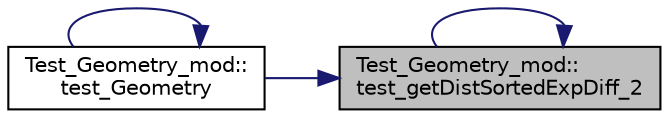 digraph "Test_Geometry_mod::test_getDistSortedExpDiff_2"
{
 // LATEX_PDF_SIZE
  edge [fontname="Helvetica",fontsize="10",labelfontname="Helvetica",labelfontsize="10"];
  node [fontname="Helvetica",fontsize="10",shape=record];
  rankdir="RL";
  Node1 [label="Test_Geometry_mod::\ltest_getDistSortedExpDiff_2",height=0.2,width=0.4,color="black", fillcolor="grey75", style="filled", fontcolor="black",tooltip="Test getDistSortedExpDiff() for an even value of nd but with a reference point from within input set ..."];
  Node1 -> Node2 [dir="back",color="midnightblue",fontsize="10",style="solid",fontname="Helvetica"];
  Node2 [label="Test_Geometry_mod::\ltest_Geometry",height=0.2,width=0.4,color="black", fillcolor="white", style="filled",URL="$namespaceTest__Geometry__mod.html#a6223e199846a5f7653a2972692d196ec",tooltip=" "];
  Node2 -> Node2 [dir="back",color="midnightblue",fontsize="10",style="solid",fontname="Helvetica"];
  Node1 -> Node1 [dir="back",color="midnightblue",fontsize="10",style="solid",fontname="Helvetica"];
}
